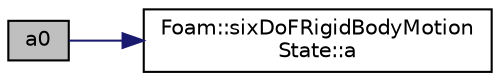 digraph "a0"
{
  bgcolor="transparent";
  edge [fontname="Helvetica",fontsize="10",labelfontname="Helvetica",labelfontsize="10"];
  node [fontname="Helvetica",fontsize="10",shape=record];
  rankdir="LR";
  Node31 [label="a0",height=0.2,width=0.4,color="black", fillcolor="grey75", style="filled", fontcolor="black"];
  Node31 -> Node32 [color="midnightblue",fontsize="10",style="solid",fontname="Helvetica"];
  Node32 [label="Foam::sixDoFRigidBodyMotion\lState::a",height=0.2,width=0.4,color="black",URL="$a30809.html#a22c7c8f3f80e67d71dfe04e81f96c85e",tooltip="Return access to acceleration. "];
}
